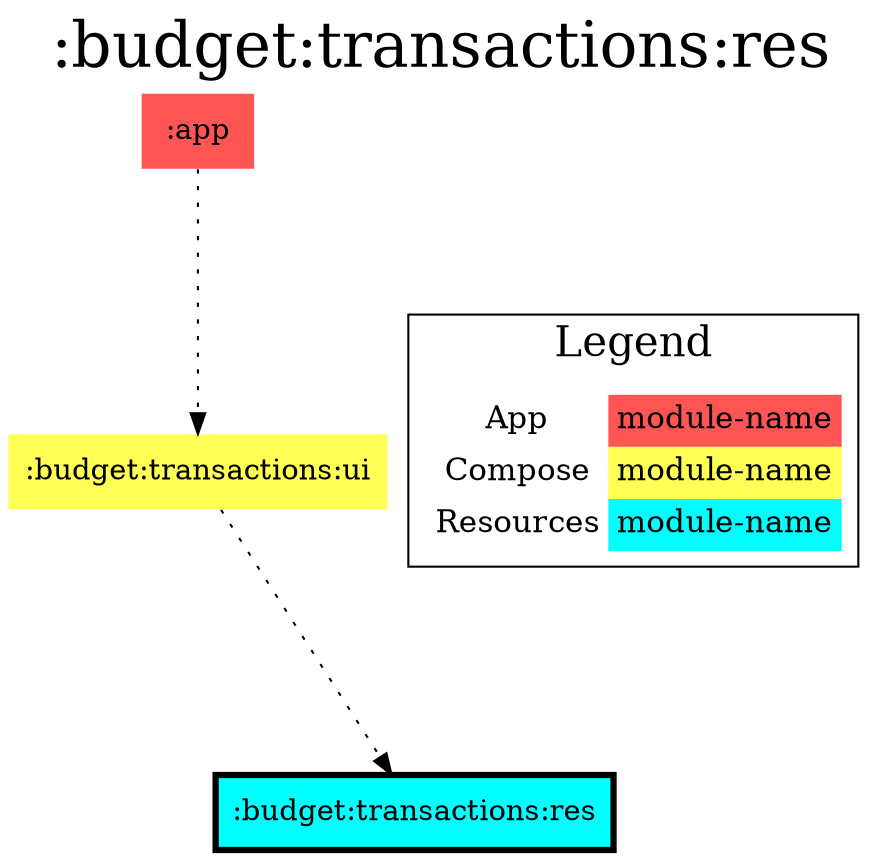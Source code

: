 digraph {
edge ["dir"="forward"]
graph ["dpi"="100","label"=":budget:transactions:res","labelloc"="t","fontsize"="30","ranksep"="1.5","rankdir"="TB"]
node ["style"="filled"]
":app" ["fillcolor"="#FF5555","shape"="none"]
":budget:transactions:res" ["fillcolor"="#00FFFF","color"="black","penwidth"="3","shape"="box"]
":budget:transactions:ui" ["fillcolor"="#FFFF55","shape"="none"]
{
edge ["dir"="none"]
graph ["rank"="same"]
":budget:transactions:res"
}
":app" -> ":budget:transactions:ui" ["style"="dotted"]
":budget:transactions:ui" -> ":budget:transactions:res" ["style"="dotted"]
subgraph "cluster_legend" {
edge ["dir"="none"]
graph ["label"="Legend","fontsize"="20"]
"Legend" ["style"="filled","fillcolor"="#FFFFFF","shape"="none","margin"="0","fontsize"="15","label"=<
<TABLE BORDER="0" CELLBORDER="0" CELLSPACING="0" CELLPADDING="4">
<TR><TD>App</TD><TD BGCOLOR="#FF5555">module-name</TD></TR>
<TR><TD>Compose</TD><TD BGCOLOR="#FFFF55">module-name</TD></TR>
<TR><TD>Resources</TD><TD BGCOLOR="#00FFFF">module-name</TD></TR>
</TABLE>
>]
} -> ":budget:transactions:res" ["style"="invis"]
}
